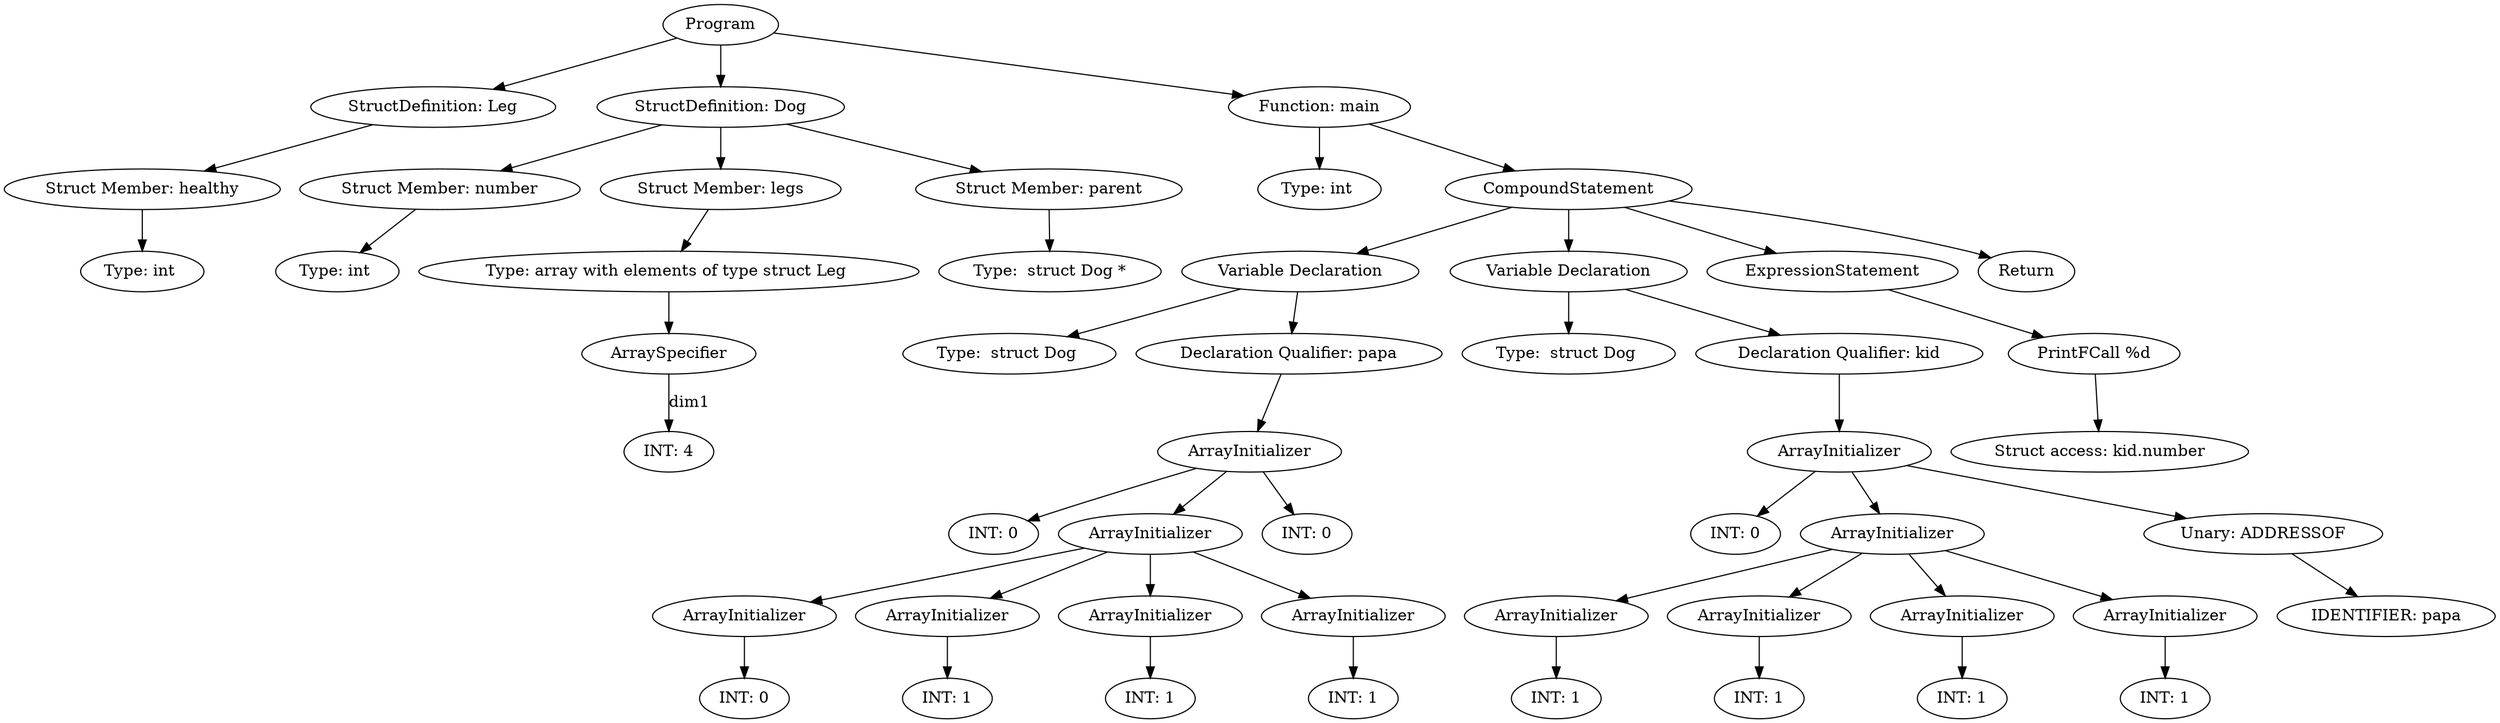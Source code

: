 digraph ExpressionGraph {
4336702224 [label="Program"];
4336702224 -> 4336706640;
4336706640 [label="StructDefinition: Leg"];
4336700752 [label="Struct Member: healthy"];
4336700688 [label="Type: int "];
4336700752 -> 4336700688;
4336706640 -> 4336700752;
4336702224 -> 4336702160;
4336702160 [label="StructDefinition: Dog"];
4336702096 [label="Struct Member: number"];
4336698448 [label="Type: int "];
4336702096 -> 4336698448;
4336702160 -> 4336702096;
4336703504 [label="Struct Member: legs"];
4335736528 [label="ArraySpecifier"];
4336703696 [label="INT: 4"];
4335736528 -> 4336703696 [label="dim1"];
4336703440 [label="Type: array with elements of type struct Leg "];
4336703440 -> 4335736528;
4336703504 -> 4336703440;
4336702160 -> 4336703504;
4336700496 [label="Struct Member: parent"];
4336702928 [label="Type:  struct Dog *"];
4336700496 -> 4336702928;
4336702160 -> 4336700496;
4336702224 -> 4336697488;
4336697488 [label="Function: main"];
4336697488 -> 4336702352;
4336702352 [label="Type: int "];
4336697488 -> 4336396304;
4336396304 [label="CompoundStatement"];
4336396304 -> 4336712080;
4336712080 [label="Variable Declaration"];
4336712080 -> 4336711120;
4336711120 [label="Type:  struct Dog "];
4336712080 -> 4336712016;
4336712016 [label="Declaration Qualifier: papa"];
4336712016 -> 4336711952;
4336711952 [label="ArrayInitializer"];
4336711248 [label="INT: 0"];
4336711952 -> 4336711248;
4336711824 [label="ArrayInitializer"];
4336700176 [label="ArrayInitializer"];
4336710160 [label="INT: 0"];
4336700176 -> 4336710160;
4336711824 -> 4336700176;
4336711376 [label="ArrayInitializer"];
4336709264 [label="INT: 1"];
4336711376 -> 4336709264;
4336711824 -> 4336711376;
4336711568 [label="ArrayInitializer"];
4336711504 [label="INT: 1"];
4336711568 -> 4336711504;
4336711824 -> 4336711568;
4336711760 [label="ArrayInitializer"];
4336711696 [label="INT: 1"];
4336711760 -> 4336711696;
4336711824 -> 4336711760;
4336711952 -> 4336711824;
4336711888 [label="INT: 0"];
4336711952 -> 4336711888;
4336396304 -> 4336861392;
4336861392 [label="Variable Declaration"];
4336861392 -> 4336712144;
4336712144 [label="Type:  struct Dog "];
4336861392 -> 4336861328;
4336861328 [label="Declaration Qualifier: kid"];
4336861328 -> 4336861264;
4336861264 [label="ArrayInitializer"];
4336712528 [label="INT: 0"];
4336861264 -> 4336712528;
4336713424 [label="ArrayInitializer"];
4336712784 [label="ArrayInitializer"];
4336712720 [label="INT: 1"];
4336712784 -> 4336712720;
4336713424 -> 4336712784;
4336712976 [label="ArrayInitializer"];
4336712912 [label="INT: 1"];
4336712976 -> 4336712912;
4336713424 -> 4336712976;
4336713168 [label="ArrayInitializer"];
4336713104 [label="INT: 1"];
4336713168 -> 4336713104;
4336713424 -> 4336713168;
4336713360 [label="ArrayInitializer"];
4336713296 [label="INT: 1"];
4336713360 -> 4336713296;
4336713424 -> 4336713360;
4336861264 -> 4336713424;
4336713616 [label="Unary: ADDRESSOF"];
4336713616 -> 4336713552;
4336713552 [label="IDENTIFIER: papa"];
4336861264 -> 4336713616;
4336396304 -> 4336861648;
4336861648 [label="ExpressionStatement"];
4336861648 -> 4336861584;
4336861584 [label="PrintFCall %d"];
4336861584 -> 4336861520;
4336861520 [label="Struct access: kid.number"];
4336396304 -> 4336861712;
4336861712 [label="Return"];
}
